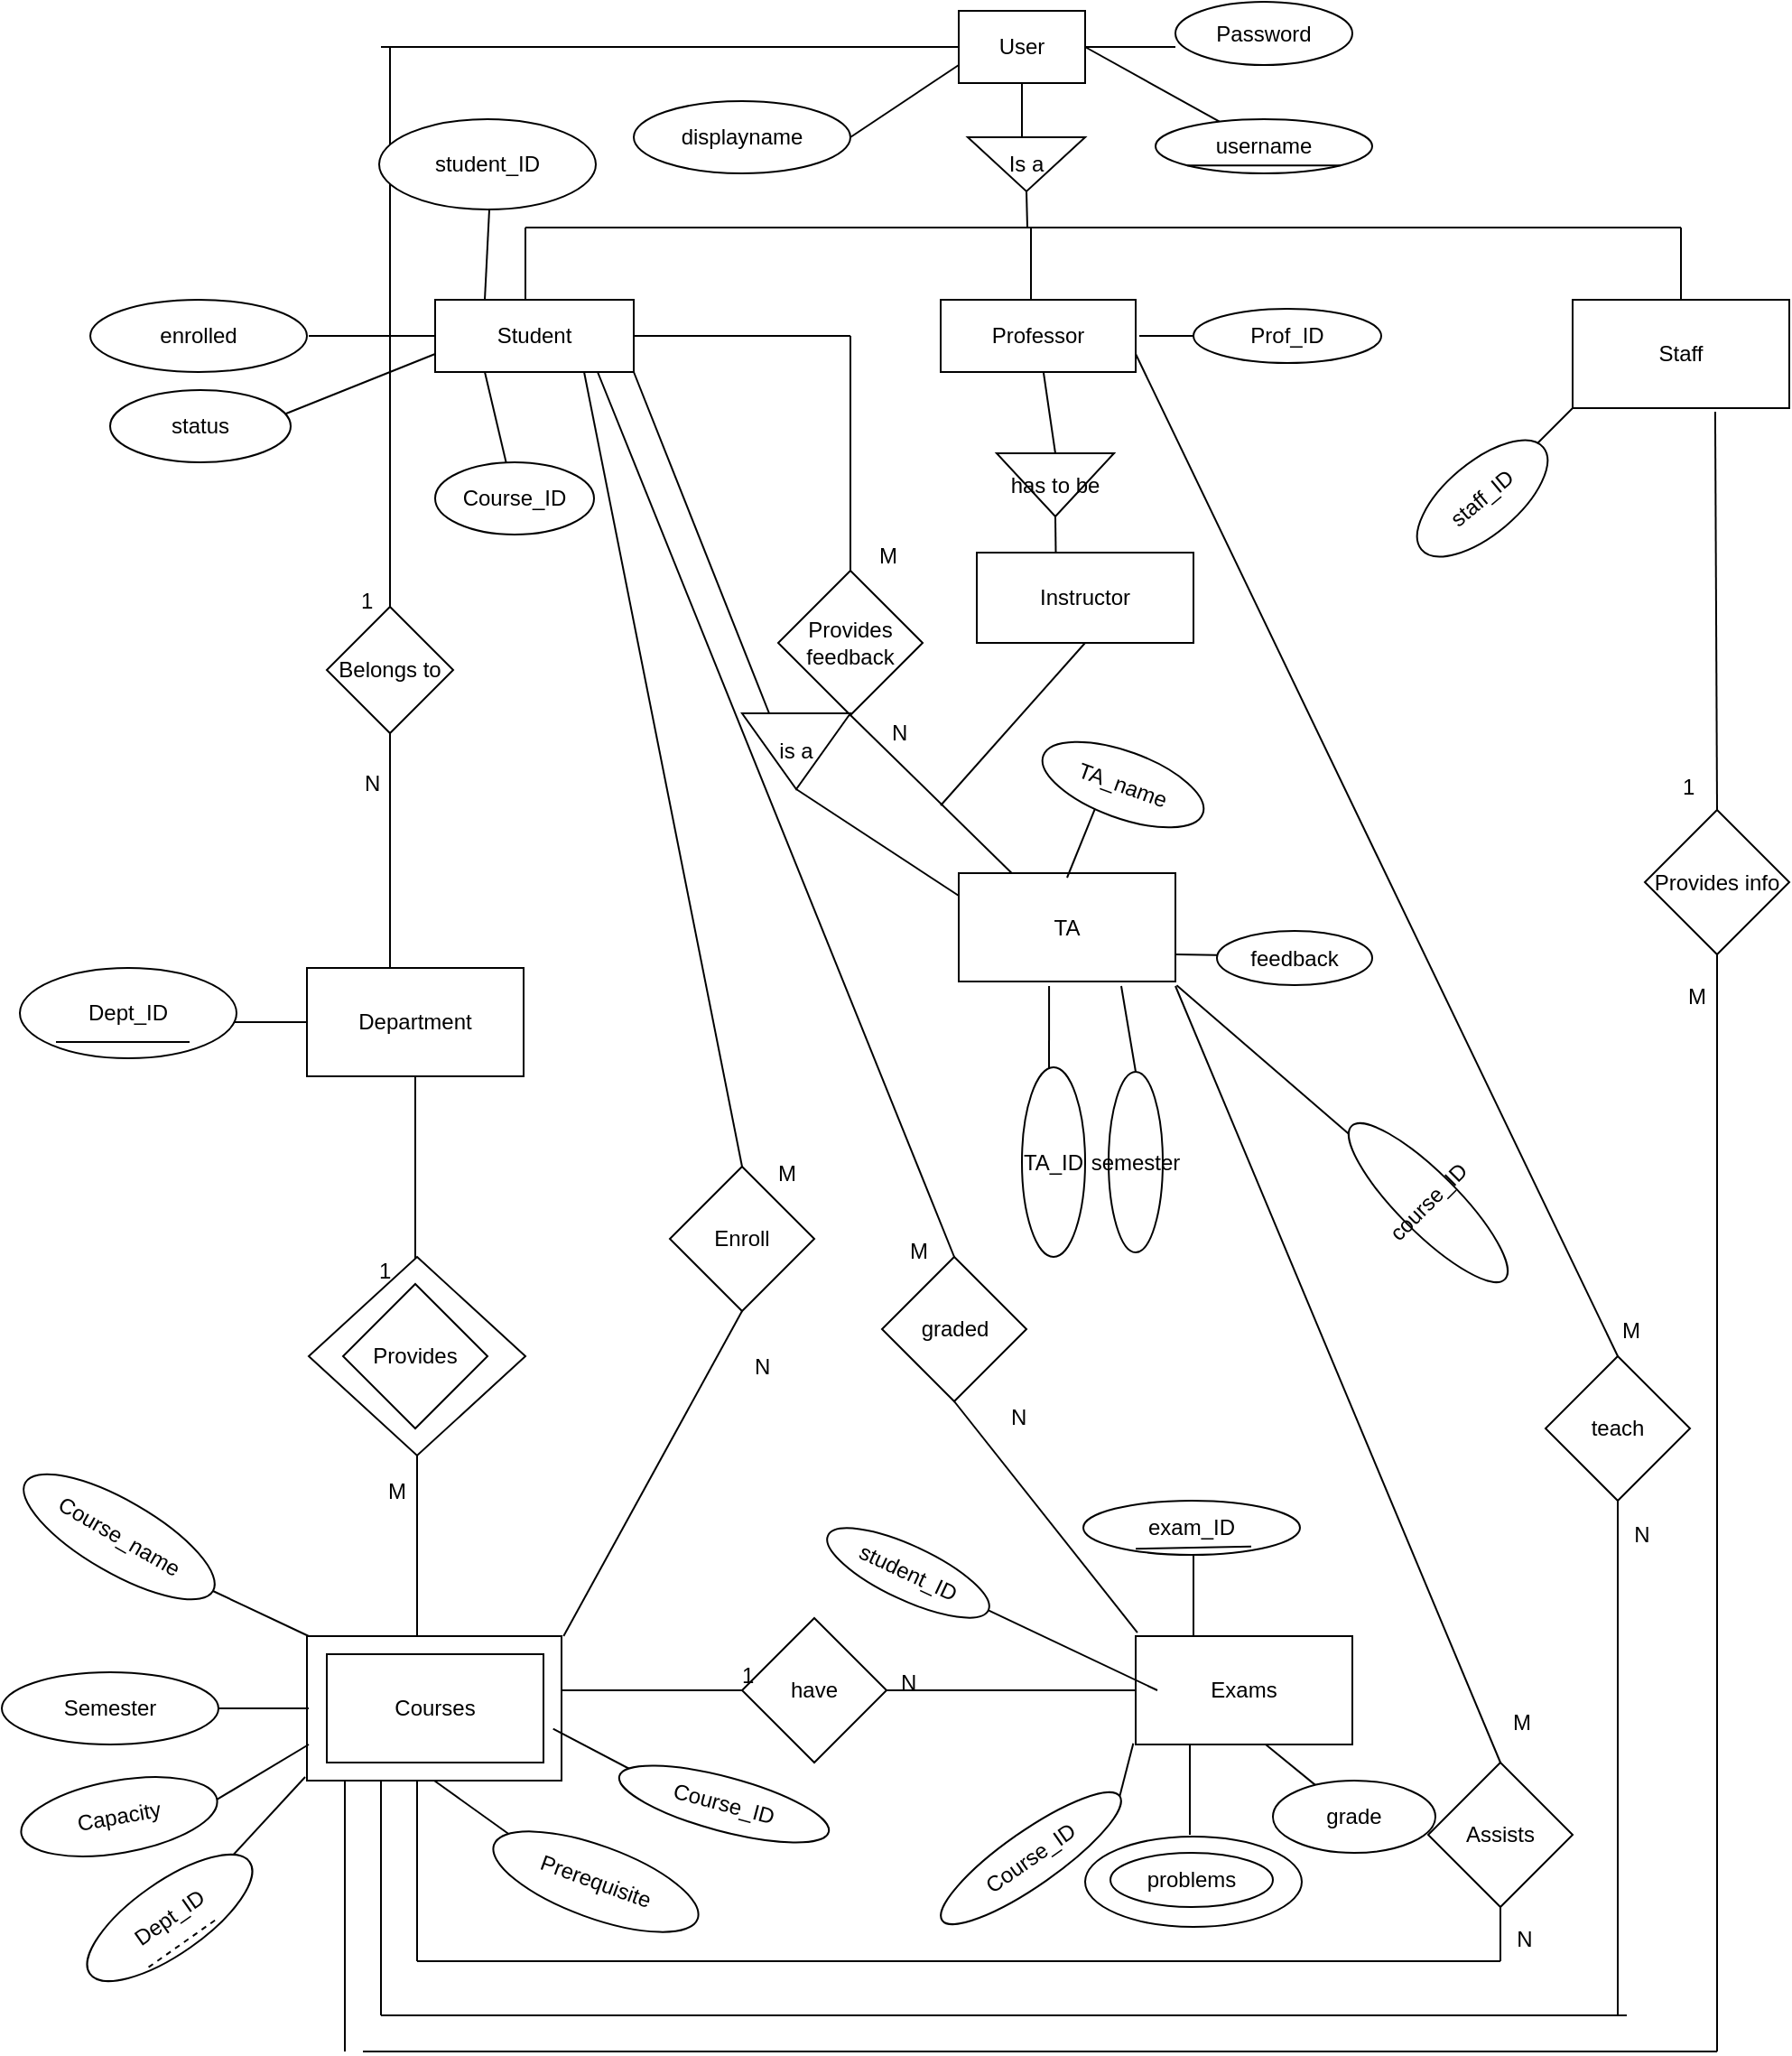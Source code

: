 <mxfile version="12.0.2" type="device" pages="1"><diagram id="WEy_BJbQU5-sIXtDyJSm" name="Page-1"><mxGraphModel dx="2286" dy="516" grid="1" gridSize="10" guides="1" tooltips="1" connect="1" arrows="1" fold="1" page="1" pageScale="1" pageWidth="827" pageHeight="1169" math="0" shadow="0"><root><mxCell id="0"/><mxCell id="1" parent="0"/><mxCell id="YPGWfAlQyB5T7CWJm4Ke-1" value="User" style="rounded=0;whiteSpace=wrap;html=1;" vertex="1" parent="1"><mxGeometry x="360" y="10" width="70" height="40" as="geometry"/></mxCell><mxCell id="YPGWfAlQyB5T7CWJm4Ke-2" value="" style="endArrow=none;html=1;entryX=0.5;entryY=1;entryDx=0;entryDy=0;" edge="1" parent="1" target="YPGWfAlQyB5T7CWJm4Ke-1"><mxGeometry width="50" height="50" relative="1" as="geometry"><mxPoint x="395" y="80" as="sourcePoint"/><mxPoint x="410" y="70" as="targetPoint"/></mxGeometry></mxCell><mxCell id="YPGWfAlQyB5T7CWJm4Ke-4" value="Is a" style="triangle;whiteSpace=wrap;html=1;direction=south;" vertex="1" parent="1"><mxGeometry x="365" y="80" width="65" height="30" as="geometry"/></mxCell><mxCell id="YPGWfAlQyB5T7CWJm4Ke-5" value="" style="endArrow=none;html=1;entryX=1;entryY=0.5;entryDx=0;entryDy=0;" edge="1" parent="1" target="YPGWfAlQyB5T7CWJm4Ke-4"><mxGeometry width="50" height="50" relative="1" as="geometry"><mxPoint x="398" y="130" as="sourcePoint"/><mxPoint x="410" y="140" as="targetPoint"/></mxGeometry></mxCell><mxCell id="YPGWfAlQyB5T7CWJm4Ke-6" value="" style="endArrow=none;html=1;" edge="1" parent="1"><mxGeometry width="50" height="50" relative="1" as="geometry"><mxPoint x="120" y="130" as="sourcePoint"/><mxPoint x="400" y="130" as="targetPoint"/></mxGeometry></mxCell><mxCell id="YPGWfAlQyB5T7CWJm4Ke-7" value="" style="endArrow=none;html=1;" edge="1" parent="1"><mxGeometry width="50" height="50" relative="1" as="geometry"><mxPoint x="760" y="130" as="sourcePoint"/><mxPoint x="400" y="130" as="targetPoint"/></mxGeometry></mxCell><mxCell id="YPGWfAlQyB5T7CWJm4Ke-8" value="" style="endArrow=none;html=1;" edge="1" parent="1"><mxGeometry width="50" height="50" relative="1" as="geometry"><mxPoint x="400" y="170" as="sourcePoint"/><mxPoint x="400" y="130" as="targetPoint"/></mxGeometry></mxCell><mxCell id="YPGWfAlQyB5T7CWJm4Ke-9" value="" style="endArrow=none;html=1;" edge="1" parent="1"><mxGeometry width="50" height="50" relative="1" as="geometry"><mxPoint x="120" y="170" as="sourcePoint"/><mxPoint x="120" y="130" as="targetPoint"/></mxGeometry></mxCell><mxCell id="YPGWfAlQyB5T7CWJm4Ke-12" value="Student" style="rounded=0;whiteSpace=wrap;html=1;" vertex="1" parent="1"><mxGeometry x="70" y="170" width="110" height="40" as="geometry"/></mxCell><mxCell id="YPGWfAlQyB5T7CWJm4Ke-13" value="Professor" style="rounded=0;whiteSpace=wrap;html=1;" vertex="1" parent="1"><mxGeometry x="350" y="170" width="108" height="40" as="geometry"/></mxCell><mxCell id="YPGWfAlQyB5T7CWJm4Ke-15" value="" style="endArrow=none;html=1;entryX=0;entryY=0.5;entryDx=0;entryDy=0;" edge="1" parent="1" target="YPGWfAlQyB5T7CWJm4Ke-1"><mxGeometry width="50" height="50" relative="1" as="geometry"><mxPoint x="40" y="30" as="sourcePoint"/><mxPoint x="120" y="230" as="targetPoint"/></mxGeometry></mxCell><mxCell id="YPGWfAlQyB5T7CWJm4Ke-16" value="" style="endArrow=none;html=1;exitX=0.5;exitY=0;exitDx=0;exitDy=0;" edge="1" parent="1" source="YPGWfAlQyB5T7CWJm4Ke-18"><mxGeometry width="50" height="50" relative="1" as="geometry"><mxPoint x="40" y="280" as="sourcePoint"/><mxPoint x="45" y="30" as="targetPoint"/></mxGeometry></mxCell><mxCell id="YPGWfAlQyB5T7CWJm4Ke-18" value="Belongs to" style="rhombus;whiteSpace=wrap;html=1;" vertex="1" parent="1"><mxGeometry x="10" y="340" width="70" height="70" as="geometry"/></mxCell><mxCell id="YPGWfAlQyB5T7CWJm4Ke-19" value="" style="endArrow=none;html=1;entryX=0.5;entryY=1;entryDx=0;entryDy=0;" edge="1" parent="1" target="YPGWfAlQyB5T7CWJm4Ke-18"><mxGeometry width="50" height="50" relative="1" as="geometry"><mxPoint x="45" y="550" as="sourcePoint"/><mxPoint x="60" y="360" as="targetPoint"/></mxGeometry></mxCell><mxCell id="YPGWfAlQyB5T7CWJm4Ke-22" value="Department" style="rounded=0;whiteSpace=wrap;html=1;" vertex="1" parent="1"><mxGeometry x="-1" y="540" width="120" height="60" as="geometry"/></mxCell><mxCell id="YPGWfAlQyB5T7CWJm4Ke-58" value="" style="endArrow=none;html=1;entryX=0.5;entryY=1;entryDx=0;entryDy=0;" edge="1" parent="1" target="YPGWfAlQyB5T7CWJm4Ke-22"><mxGeometry width="50" height="50" relative="1" as="geometry"><mxPoint x="59" y="710" as="sourcePoint"/><mxPoint x="80" y="610" as="targetPoint"/></mxGeometry></mxCell><mxCell id="YPGWfAlQyB5T7CWJm4Ke-59" value="" style="rhombus;whiteSpace=wrap;html=1;" vertex="1" parent="1"><mxGeometry y="700" width="120" height="110" as="geometry"/></mxCell><mxCell id="YPGWfAlQyB5T7CWJm4Ke-63" value="Provides" style="rhombus;whiteSpace=wrap;html=1;" vertex="1" parent="1"><mxGeometry x="19" y="715" width="80" height="80" as="geometry"/></mxCell><mxCell id="YPGWfAlQyB5T7CWJm4Ke-64" value="" style="endArrow=none;html=1;entryX=0.5;entryY=1;entryDx=0;entryDy=0;" edge="1" parent="1" target="YPGWfAlQyB5T7CWJm4Ke-59"><mxGeometry width="50" height="50" relative="1" as="geometry"><mxPoint x="60" y="910" as="sourcePoint"/><mxPoint x="90" y="850" as="targetPoint"/></mxGeometry></mxCell><mxCell id="YPGWfAlQyB5T7CWJm4Ke-65" value="Courses" style="rounded=0;whiteSpace=wrap;html=1;" vertex="1" parent="1"><mxGeometry x="-1" y="910" width="141" height="80" as="geometry"/></mxCell><mxCell id="YPGWfAlQyB5T7CWJm4Ke-66" value="" style="endArrow=none;html=1;entryX=0.75;entryY=1;entryDx=0;entryDy=0;exitX=0.5;exitY=0;exitDx=0;exitDy=0;" edge="1" parent="1" source="YPGWfAlQyB5T7CWJm4Ke-67" target="YPGWfAlQyB5T7CWJm4Ke-12"><mxGeometry width="50" height="50" relative="1" as="geometry"><mxPoint x="210" y="640" as="sourcePoint"/><mxPoint x="160" y="210" as="targetPoint"/></mxGeometry></mxCell><mxCell id="YPGWfAlQyB5T7CWJm4Ke-67" value="Enroll" style="rhombus;whiteSpace=wrap;html=1;" vertex="1" parent="1"><mxGeometry x="200" y="650" width="80" height="80" as="geometry"/></mxCell><mxCell id="YPGWfAlQyB5T7CWJm4Ke-68" value="" style="endArrow=none;html=1;entryX=0.5;entryY=1;entryDx=0;entryDy=0;exitX=1.008;exitY=0;exitDx=0;exitDy=0;exitPerimeter=0;" edge="1" parent="1" source="YPGWfAlQyB5T7CWJm4Ke-65" target="YPGWfAlQyB5T7CWJm4Ke-67"><mxGeometry width="50" height="50" relative="1" as="geometry"><mxPoint x="230" y="780" as="sourcePoint"/><mxPoint x="280" y="730" as="targetPoint"/></mxGeometry></mxCell><mxCell id="YPGWfAlQyB5T7CWJm4Ke-69" value="" style="endArrow=none;html=1;exitX=0;exitY=0.5;exitDx=0;exitDy=0;" edge="1" parent="1" source="YPGWfAlQyB5T7CWJm4Ke-76"><mxGeometry width="50" height="50" relative="1" as="geometry"><mxPoint x="340" y="690" as="sourcePoint"/><mxPoint x="160" y="210" as="targetPoint"/></mxGeometry></mxCell><mxCell id="YPGWfAlQyB5T7CWJm4Ke-70" value="" style="endArrow=none;html=1;" edge="1" parent="1"><mxGeometry width="50" height="50" relative="1" as="geometry"><mxPoint x="140" y="940" as="sourcePoint"/><mxPoint x="240" y="940" as="targetPoint"/></mxGeometry></mxCell><mxCell id="YPGWfAlQyB5T7CWJm4Ke-71" value="have" style="rhombus;whiteSpace=wrap;html=1;" vertex="1" parent="1"><mxGeometry x="240" y="900" width="80" height="80" as="geometry"/></mxCell><mxCell id="YPGWfAlQyB5T7CWJm4Ke-72" value="" style="endArrow=none;html=1;exitX=1;exitY=0.5;exitDx=0;exitDy=0;" edge="1" parent="1" source="YPGWfAlQyB5T7CWJm4Ke-71"><mxGeometry width="50" height="50" relative="1" as="geometry"><mxPoint x="470" y="970" as="sourcePoint"/><mxPoint x="460" y="940" as="targetPoint"/></mxGeometry></mxCell><mxCell id="YPGWfAlQyB5T7CWJm4Ke-73" value="Exams" style="rounded=0;whiteSpace=wrap;html=1;" vertex="1" parent="1"><mxGeometry x="458" y="910" width="120" height="60" as="geometry"/></mxCell><mxCell id="YPGWfAlQyB5T7CWJm4Ke-76" value="graded" style="rhombus;whiteSpace=wrap;html=1;direction=south;" vertex="1" parent="1"><mxGeometry x="317.5" y="700" width="80" height="80" as="geometry"/></mxCell><mxCell id="YPGWfAlQyB5T7CWJm4Ke-77" value="" style="endArrow=none;html=1;entryX=1;entryY=0.5;entryDx=0;entryDy=0;exitX=0.008;exitY=-0.033;exitDx=0;exitDy=0;exitPerimeter=0;" edge="1" parent="1" source="YPGWfAlQyB5T7CWJm4Ke-73" target="YPGWfAlQyB5T7CWJm4Ke-76"><mxGeometry width="50" height="50" relative="1" as="geometry"><mxPoint x="510" y="820" as="sourcePoint"/><mxPoint x="560" y="770" as="targetPoint"/></mxGeometry></mxCell><mxCell id="YPGWfAlQyB5T7CWJm4Ke-78" value="Courses" style="rounded=0;whiteSpace=wrap;html=1;" vertex="1" parent="1"><mxGeometry x="10" y="920" width="120" height="60" as="geometry"/></mxCell><mxCell id="YPGWfAlQyB5T7CWJm4Ke-79" value="" style="endArrow=none;html=1;exitX=0;exitY=0.5;exitDx=0;exitDy=0;" edge="1" parent="1" source="YPGWfAlQyB5T7CWJm4Ke-80" target="YPGWfAlQyB5T7CWJm4Ke-13"><mxGeometry width="50" height="50" relative="1" as="geometry"><mxPoint x="410" y="250" as="sourcePoint"/><mxPoint x="420" y="200" as="targetPoint"/></mxGeometry></mxCell><mxCell id="YPGWfAlQyB5T7CWJm4Ke-80" value="has to be" style="triangle;whiteSpace=wrap;html=1;direction=south;" vertex="1" parent="1"><mxGeometry x="381" y="255" width="65" height="35" as="geometry"/></mxCell><mxCell id="YPGWfAlQyB5T7CWJm4Ke-83" value="" style="endArrow=none;html=1;entryX=1;entryY=0.5;entryDx=0;entryDy=0;" edge="1" parent="1" target="YPGWfAlQyB5T7CWJm4Ke-80"><mxGeometry width="50" height="50" relative="1" as="geometry"><mxPoint x="414" y="330" as="sourcePoint"/><mxPoint x="450" y="330" as="targetPoint"/></mxGeometry></mxCell><mxCell id="YPGWfAlQyB5T7CWJm4Ke-84" value="Instructor" style="rounded=0;whiteSpace=wrap;html=1;" vertex="1" parent="1"><mxGeometry x="370" y="310" width="120" height="50" as="geometry"/></mxCell><mxCell id="YPGWfAlQyB5T7CWJm4Ke-85" value="" style="endArrow=none;html=1;entryX=1;entryY=0.5;entryDx=0;entryDy=0;" edge="1" parent="1" target="YPGWfAlQyB5T7CWJm4Ke-12"><mxGeometry width="50" height="50" relative="1" as="geometry"><mxPoint x="300" y="190" as="sourcePoint"/><mxPoint x="170" y="220" as="targetPoint"/></mxGeometry></mxCell><mxCell id="YPGWfAlQyB5T7CWJm4Ke-86" value="Provides feedback" style="rhombus;whiteSpace=wrap;html=1;" vertex="1" parent="1"><mxGeometry x="260" y="320" width="80" height="80" as="geometry"/></mxCell><mxCell id="YPGWfAlQyB5T7CWJm4Ke-87" value="" style="endArrow=none;html=1;entryX=0.5;entryY=1;entryDx=0;entryDy=0;" edge="1" parent="1" source="YPGWfAlQyB5T7CWJm4Ke-89" target="YPGWfAlQyB5T7CWJm4Ke-86"><mxGeometry width="50" height="50" relative="1" as="geometry"><mxPoint x="320" y="450" as="sourcePoint"/><mxPoint x="370" y="410" as="targetPoint"/></mxGeometry></mxCell><mxCell id="YPGWfAlQyB5T7CWJm4Ke-88" value="" style="endArrow=none;html=1;exitX=0.5;exitY=0;exitDx=0;exitDy=0;" edge="1" parent="1" source="YPGWfAlQyB5T7CWJm4Ke-86"><mxGeometry width="50" height="50" relative="1" as="geometry"><mxPoint x="280" y="280" as="sourcePoint"/><mxPoint x="300" y="190" as="targetPoint"/></mxGeometry></mxCell><mxCell id="YPGWfAlQyB5T7CWJm4Ke-89" value="TA" style="rounded=0;whiteSpace=wrap;html=1;" vertex="1" parent="1"><mxGeometry x="360" y="487.5" width="120" height="60" as="geometry"/></mxCell><mxCell id="YPGWfAlQyB5T7CWJm4Ke-90" value="" style="endArrow=none;html=1;entryX=0.5;entryY=1;entryDx=0;entryDy=0;" edge="1" parent="1" target="YPGWfAlQyB5T7CWJm4Ke-84"><mxGeometry width="50" height="50" relative="1" as="geometry"><mxPoint x="350" y="450" as="sourcePoint"/><mxPoint x="410" y="400" as="targetPoint"/></mxGeometry></mxCell><mxCell id="YPGWfAlQyB5T7CWJm4Ke-92" value="" style="endArrow=none;html=1;" edge="1" parent="1"><mxGeometry width="50" height="50" relative="1" as="geometry"><mxPoint x="60" y="1090" as="sourcePoint"/><mxPoint x="60" y="990" as="targetPoint"/></mxGeometry></mxCell><mxCell id="YPGWfAlQyB5T7CWJm4Ke-93" value="" style="endArrow=none;html=1;" edge="1" parent="1"><mxGeometry width="50" height="50" relative="1" as="geometry"><mxPoint x="660" y="1090" as="sourcePoint"/><mxPoint x="60" y="1090" as="targetPoint"/></mxGeometry></mxCell><mxCell id="YPGWfAlQyB5T7CWJm4Ke-94" value="Assists" style="rhombus;whiteSpace=wrap;html=1;" vertex="1" parent="1"><mxGeometry x="620" y="980" width="80" height="80" as="geometry"/></mxCell><mxCell id="YPGWfAlQyB5T7CWJm4Ke-95" value="" style="endArrow=none;html=1;entryX=0.5;entryY=1;entryDx=0;entryDy=0;" edge="1" parent="1" target="YPGWfAlQyB5T7CWJm4Ke-94"><mxGeometry width="50" height="50" relative="1" as="geometry"><mxPoint x="660" y="1090" as="sourcePoint"/><mxPoint x="700" y="1050" as="targetPoint"/></mxGeometry></mxCell><mxCell id="YPGWfAlQyB5T7CWJm4Ke-209" value="N" style="text;html=1;resizable=0;points=[];align=center;verticalAlign=middle;labelBackgroundColor=#ffffff;" vertex="1" connectable="0" parent="YPGWfAlQyB5T7CWJm4Ke-95"><mxGeometry x="-0.178" y="-13" relative="1" as="geometry"><mxPoint as="offset"/></mxGeometry></mxCell><mxCell id="YPGWfAlQyB5T7CWJm4Ke-96" value="" style="endArrow=none;html=1;exitX=0.5;exitY=0;exitDx=0;exitDy=0;" edge="1" parent="1" source="YPGWfAlQyB5T7CWJm4Ke-94"><mxGeometry width="50" height="50" relative="1" as="geometry"><mxPoint x="550" y="660" as="sourcePoint"/><mxPoint x="480" y="550" as="targetPoint"/></mxGeometry></mxCell><mxCell id="YPGWfAlQyB5T7CWJm4Ke-98" value="" style="endArrow=none;html=1;entryX=1;entryY=0.75;entryDx=0;entryDy=0;exitX=0.5;exitY=0;exitDx=0;exitDy=0;" edge="1" parent="1" source="YPGWfAlQyB5T7CWJm4Ke-99" target="YPGWfAlQyB5T7CWJm4Ke-13"><mxGeometry width="50" height="50" relative="1" as="geometry"><mxPoint x="670" y="630" as="sourcePoint"/><mxPoint x="590" y="300" as="targetPoint"/></mxGeometry></mxCell><mxCell id="YPGWfAlQyB5T7CWJm4Ke-214" value="M" style="text;html=1;resizable=0;points=[];align=center;verticalAlign=middle;labelBackgroundColor=#ffffff;" vertex="1" connectable="0" parent="YPGWfAlQyB5T7CWJm4Ke-98"><mxGeometry x="-0.966" y="-12" relative="1" as="geometry"><mxPoint as="offset"/></mxGeometry></mxCell><mxCell id="YPGWfAlQyB5T7CWJm4Ke-99" value="teach" style="rhombus;whiteSpace=wrap;html=1;" vertex="1" parent="1"><mxGeometry x="685" y="755" width="80" height="80" as="geometry"/></mxCell><mxCell id="YPGWfAlQyB5T7CWJm4Ke-100" value="" style="endArrow=none;html=1;entryX=0.5;entryY=1;entryDx=0;entryDy=0;" edge="1" parent="1" target="YPGWfAlQyB5T7CWJm4Ke-99"><mxGeometry width="50" height="50" relative="1" as="geometry"><mxPoint x="725" y="1120" as="sourcePoint"/><mxPoint x="730" y="760" as="targetPoint"/></mxGeometry></mxCell><mxCell id="YPGWfAlQyB5T7CWJm4Ke-216" value="N" style="text;html=1;resizable=0;points=[];align=center;verticalAlign=middle;labelBackgroundColor=#ffffff;" vertex="1" connectable="0" parent="YPGWfAlQyB5T7CWJm4Ke-100"><mxGeometry x="0.869" y="-13" relative="1" as="geometry"><mxPoint as="offset"/></mxGeometry></mxCell><mxCell id="YPGWfAlQyB5T7CWJm4Ke-101" value="" style="endArrow=none;html=1;" edge="1" parent="1"><mxGeometry width="50" height="50" relative="1" as="geometry"><mxPoint x="40" y="1120" as="sourcePoint"/><mxPoint x="730" y="1120" as="targetPoint"/></mxGeometry></mxCell><mxCell id="YPGWfAlQyB5T7CWJm4Ke-102" value="" style="endArrow=none;html=1;" edge="1" parent="1"><mxGeometry width="50" height="50" relative="1" as="geometry"><mxPoint x="40" y="1120" as="sourcePoint"/><mxPoint x="40" y="990" as="targetPoint"/></mxGeometry></mxCell><mxCell id="YPGWfAlQyB5T7CWJm4Ke-103" value="" style="endArrow=none;html=1;exitX=0.5;exitY=0;exitDx=0;exitDy=0;entryX=0.658;entryY=1.033;entryDx=0;entryDy=0;entryPerimeter=0;" edge="1" parent="1" source="YPGWfAlQyB5T7CWJm4Ke-104" target="YPGWfAlQyB5T7CWJm4Ke-105"><mxGeometry width="50" height="50" relative="1" as="geometry"><mxPoint x="690" y="300" as="sourcePoint"/><mxPoint x="765" y="230" as="targetPoint"/></mxGeometry></mxCell><mxCell id="YPGWfAlQyB5T7CWJm4Ke-104" value="Provides info" style="rhombus;whiteSpace=wrap;html=1;" vertex="1" parent="1"><mxGeometry x="740" y="452.5" width="80" height="80" as="geometry"/></mxCell><mxCell id="YPGWfAlQyB5T7CWJm4Ke-105" value="Staff" style="rounded=0;whiteSpace=wrap;html=1;" vertex="1" parent="1"><mxGeometry x="700" y="170" width="120" height="60" as="geometry"/></mxCell><mxCell id="YPGWfAlQyB5T7CWJm4Ke-106" value="" style="endArrow=none;html=1;exitX=0.5;exitY=0;exitDx=0;exitDy=0;" edge="1" parent="1" source="YPGWfAlQyB5T7CWJm4Ke-105"><mxGeometry width="50" height="50" relative="1" as="geometry"><mxPoint x="590" y="220" as="sourcePoint"/><mxPoint x="760" y="130" as="targetPoint"/></mxGeometry></mxCell><mxCell id="YPGWfAlQyB5T7CWJm4Ke-107" value="" style="endArrow=none;html=1;" edge="1" parent="1" target="YPGWfAlQyB5T7CWJm4Ke-104"><mxGeometry width="50" height="50" relative="1" as="geometry"><mxPoint x="780" y="1140" as="sourcePoint"/><mxPoint x="780" y="540" as="targetPoint"/></mxGeometry></mxCell><mxCell id="YPGWfAlQyB5T7CWJm4Ke-108" value="" style="endArrow=none;html=1;" edge="1" parent="1"><mxGeometry width="50" height="50" relative="1" as="geometry"><mxPoint x="20" y="1140" as="sourcePoint"/><mxPoint x="20" y="990" as="targetPoint"/></mxGeometry></mxCell><mxCell id="YPGWfAlQyB5T7CWJm4Ke-109" value="" style="endArrow=none;html=1;" edge="1" parent="1"><mxGeometry width="50" height="50" relative="1" as="geometry"><mxPoint x="30" y="1140" as="sourcePoint"/><mxPoint x="780" y="1140" as="targetPoint"/></mxGeometry></mxCell><mxCell id="YPGWfAlQyB5T7CWJm4Ke-111" value="" style="endArrow=none;html=1;exitX=1;exitY=0.5;exitDx=0;exitDy=0;" edge="1" parent="1" source="YPGWfAlQyB5T7CWJm4Ke-1"><mxGeometry width="50" height="50" relative="1" as="geometry"><mxPoint x="460" y="70" as="sourcePoint"/><mxPoint x="480" y="30" as="targetPoint"/></mxGeometry></mxCell><mxCell id="YPGWfAlQyB5T7CWJm4Ke-112" value="Password" style="ellipse;whiteSpace=wrap;html=1;" vertex="1" parent="1"><mxGeometry x="480" y="5" width="98" height="35" as="geometry"/></mxCell><mxCell id="YPGWfAlQyB5T7CWJm4Ke-113" value="" style="endArrow=none;html=1;entryX=1;entryY=0.5;entryDx=0;entryDy=0;" edge="1" parent="1" source="YPGWfAlQyB5T7CWJm4Ke-114" target="YPGWfAlQyB5T7CWJm4Ke-1"><mxGeometry width="50" height="50" relative="1" as="geometry"><mxPoint x="480" y="70" as="sourcePoint"/><mxPoint x="510" y="70" as="targetPoint"/></mxGeometry></mxCell><mxCell id="YPGWfAlQyB5T7CWJm4Ke-114" value="username" style="ellipse;whiteSpace=wrap;html=1;" vertex="1" parent="1"><mxGeometry x="469" y="70" width="120" height="30" as="geometry"/></mxCell><mxCell id="YPGWfAlQyB5T7CWJm4Ke-115" value="" style="endArrow=none;html=1;entryX=0;entryY=0.75;entryDx=0;entryDy=0;exitX=1;exitY=0.5;exitDx=0;exitDy=0;" edge="1" parent="1" source="YPGWfAlQyB5T7CWJm4Ke-116" target="YPGWfAlQyB5T7CWJm4Ke-1"><mxGeometry width="50" height="50" relative="1" as="geometry"><mxPoint x="310" y="70" as="sourcePoint"/><mxPoint x="330" y="60" as="targetPoint"/></mxGeometry></mxCell><mxCell id="YPGWfAlQyB5T7CWJm4Ke-116" value="displayname" style="ellipse;whiteSpace=wrap;html=1;" vertex="1" parent="1"><mxGeometry x="180" y="60" width="120" height="40" as="geometry"/></mxCell><mxCell id="YPGWfAlQyB5T7CWJm4Ke-117" value="" style="endArrow=none;html=1;exitX=0.25;exitY=0;exitDx=0;exitDy=0;" edge="1" parent="1" source="YPGWfAlQyB5T7CWJm4Ke-12"><mxGeometry width="50" height="50" relative="1" as="geometry"><mxPoint x="80" y="180" as="sourcePoint"/><mxPoint x="100" y="120" as="targetPoint"/></mxGeometry></mxCell><mxCell id="YPGWfAlQyB5T7CWJm4Ke-118" value="student_ID" style="ellipse;whiteSpace=wrap;html=1;" vertex="1" parent="1"><mxGeometry x="39" y="70" width="120" height="50" as="geometry"/></mxCell><mxCell id="YPGWfAlQyB5T7CWJm4Ke-120" value="" style="endArrow=none;html=1;entryX=0.25;entryY=1;entryDx=0;entryDy=0;" edge="1" parent="1" source="YPGWfAlQyB5T7CWJm4Ke-121" target="YPGWfAlQyB5T7CWJm4Ke-12"><mxGeometry width="50" height="50" relative="1" as="geometry"><mxPoint x="98" y="280" as="sourcePoint"/><mxPoint x="150" y="290" as="targetPoint"/></mxGeometry></mxCell><mxCell id="YPGWfAlQyB5T7CWJm4Ke-121" value="Course_ID" style="ellipse;whiteSpace=wrap;html=1;" vertex="1" parent="1"><mxGeometry x="70" y="260" width="88" height="40" as="geometry"/></mxCell><mxCell id="YPGWfAlQyB5T7CWJm4Ke-124" value="" style="endArrow=none;html=1;" edge="1" parent="1"><mxGeometry width="50" height="50" relative="1" as="geometry"><mxPoint y="190" as="sourcePoint"/><mxPoint x="70" y="190" as="targetPoint"/></mxGeometry></mxCell><mxCell id="YPGWfAlQyB5T7CWJm4Ke-125" value="enrolled" style="ellipse;whiteSpace=wrap;html=1;" vertex="1" parent="1"><mxGeometry x="-121" y="170" width="120" height="40" as="geometry"/></mxCell><mxCell id="YPGWfAlQyB5T7CWJm4Ke-126" value="" style="endArrow=none;html=1;" edge="1" parent="1"><mxGeometry width="50" height="50" relative="1" as="geometry"><mxPoint x="-30" y="240" as="sourcePoint"/><mxPoint x="70" y="200" as="targetPoint"/></mxGeometry></mxCell><mxCell id="YPGWfAlQyB5T7CWJm4Ke-127" value="status" style="ellipse;whiteSpace=wrap;html=1;" vertex="1" parent="1"><mxGeometry x="-110" y="220" width="100" height="40" as="geometry"/></mxCell><mxCell id="YPGWfAlQyB5T7CWJm4Ke-132" value="" style="endArrow=none;html=1;entryX=0;entryY=0.5;entryDx=0;entryDy=0;" edge="1" parent="1" target="YPGWfAlQyB5T7CWJm4Ke-22"><mxGeometry width="50" height="50" relative="1" as="geometry"><mxPoint x="-50" y="570" as="sourcePoint"/><mxPoint x="-40" y="570" as="targetPoint"/></mxGeometry></mxCell><mxCell id="YPGWfAlQyB5T7CWJm4Ke-133" value="Dept_ID" style="ellipse;whiteSpace=wrap;html=1;" vertex="1" parent="1"><mxGeometry x="-160" y="540" width="120" height="50" as="geometry"/></mxCell><mxCell id="YPGWfAlQyB5T7CWJm4Ke-136" value="" style="endArrow=none;html=1;" edge="1" parent="1"><mxGeometry width="50" height="50" relative="1" as="geometry"><mxPoint x="-80" y="950" as="sourcePoint"/><mxPoint y="950" as="targetPoint"/></mxGeometry></mxCell><mxCell id="YPGWfAlQyB5T7CWJm4Ke-138" value="Semester" style="ellipse;whiteSpace=wrap;html=1;" vertex="1" parent="1"><mxGeometry x="-170" y="930" width="120" height="40" as="geometry"/></mxCell><mxCell id="YPGWfAlQyB5T7CWJm4Ke-139" value="" style="endArrow=none;html=1;exitX=1;exitY=0.5;exitDx=0;exitDy=0;" edge="1" parent="1" source="YPGWfAlQyB5T7CWJm4Ke-140"><mxGeometry width="50" height="50" relative="1" as="geometry"><mxPoint x="-40" y="1000" as="sourcePoint"/><mxPoint y="970" as="targetPoint"/></mxGeometry></mxCell><mxCell id="YPGWfAlQyB5T7CWJm4Ke-140" value="Capacity" style="ellipse;whiteSpace=wrap;html=1;rotation=-10;" vertex="1" parent="1"><mxGeometry x="-160" y="990" width="110" height="40" as="geometry"/></mxCell><mxCell id="YPGWfAlQyB5T7CWJm4Ke-141" value="" style="endArrow=none;html=1;entryX=-0.007;entryY=0.975;entryDx=0;entryDy=0;entryPerimeter=0;" edge="1" parent="1" target="YPGWfAlQyB5T7CWJm4Ke-65"><mxGeometry width="50" height="50" relative="1" as="geometry"><mxPoint x="-50" y="1040" as="sourcePoint"/><mxPoint y="1020" as="targetPoint"/></mxGeometry></mxCell><mxCell id="YPGWfAlQyB5T7CWJm4Ke-142" value="Dept_ID" style="ellipse;whiteSpace=wrap;html=1;rotation=-35;" vertex="1" parent="1"><mxGeometry x="-131" y="1046" width="108" height="40" as="geometry"/></mxCell><mxCell id="YPGWfAlQyB5T7CWJm4Ke-143" value="" style="endArrow=none;html=1;entryX=0.5;entryY=1;entryDx=0;entryDy=0;exitX=0.053;exitY=0.297;exitDx=0;exitDy=0;exitPerimeter=0;" edge="1" parent="1" source="YPGWfAlQyB5T7CWJm4Ke-144" target="YPGWfAlQyB5T7CWJm4Ke-65"><mxGeometry width="50" height="50" relative="1" as="geometry"><mxPoint x="110" y="1020" as="sourcePoint"/><mxPoint x="150" y="1010" as="targetPoint"/></mxGeometry></mxCell><mxCell id="YPGWfAlQyB5T7CWJm4Ke-144" value="Prerequisite" style="ellipse;whiteSpace=wrap;html=1;rotation=20;" vertex="1" parent="1"><mxGeometry x="99" y="1026" width="120" height="40" as="geometry"/></mxCell><mxCell id="YPGWfAlQyB5T7CWJm4Ke-145" value="" style="endArrow=none;html=1;entryX=0.967;entryY=0.642;entryDx=0;entryDy=0;entryPerimeter=0;" edge="1" parent="1" target="YPGWfAlQyB5T7CWJm4Ke-65"><mxGeometry width="50" height="50" relative="1" as="geometry"><mxPoint x="190" y="990" as="sourcePoint"/><mxPoint x="150" y="970" as="targetPoint"/></mxGeometry></mxCell><mxCell id="YPGWfAlQyB5T7CWJm4Ke-146" value="Course_ID" style="ellipse;whiteSpace=wrap;html=1;rotation=15;" vertex="1" parent="1"><mxGeometry x="170" y="988" width="120" height="30" as="geometry"/></mxCell><mxCell id="YPGWfAlQyB5T7CWJm4Ke-147" value="" style="endArrow=none;html=1;exitX=0.007;exitY=0;exitDx=0;exitDy=0;exitPerimeter=0;entryX=1;entryY=0.5;entryDx=0;entryDy=0;" edge="1" parent="1" source="YPGWfAlQyB5T7CWJm4Ke-65" target="YPGWfAlQyB5T7CWJm4Ke-148"><mxGeometry width="50" height="50" relative="1" as="geometry"><mxPoint x="-80" y="910" as="sourcePoint"/><mxPoint x="-50" y="880" as="targetPoint"/></mxGeometry></mxCell><mxCell id="YPGWfAlQyB5T7CWJm4Ke-148" value="Course_name" style="ellipse;whiteSpace=wrap;html=1;rotation=30;" vertex="1" parent="1"><mxGeometry x="-165" y="835" width="120" height="40" as="geometry"/></mxCell><mxCell id="YPGWfAlQyB5T7CWJm4Ke-149" value="" style="endArrow=none;html=1;entryX=-0.011;entryY=0.989;entryDx=0;entryDy=0;entryPerimeter=0;exitX=1;exitY=0.5;exitDx=0;exitDy=0;" edge="1" parent="1" source="YPGWfAlQyB5T7CWJm4Ke-152" target="YPGWfAlQyB5T7CWJm4Ke-73"><mxGeometry width="50" height="50" relative="1" as="geometry"><mxPoint x="430" y="1000" as="sourcePoint"/><mxPoint x="420" y="980" as="targetPoint"/></mxGeometry></mxCell><mxCell id="YPGWfAlQyB5T7CWJm4Ke-152" value="Course_ID" style="ellipse;whiteSpace=wrap;html=1;rotation=-35;" vertex="1" parent="1"><mxGeometry x="340" y="1018" width="120" height="30" as="geometry"/></mxCell><mxCell id="YPGWfAlQyB5T7CWJm4Ke-153" value="" style="endArrow=none;html=1;" edge="1" parent="1"><mxGeometry width="50" height="50" relative="1" as="geometry"><mxPoint x="490" y="910" as="sourcePoint"/><mxPoint x="490" y="860" as="targetPoint"/></mxGeometry></mxCell><mxCell id="YPGWfAlQyB5T7CWJm4Ke-154" value="exam_ID" style="ellipse;whiteSpace=wrap;html=1;direction=west;" vertex="1" parent="1"><mxGeometry x="429" y="835" width="120" height="30" as="geometry"/></mxCell><mxCell id="YPGWfAlQyB5T7CWJm4Ke-155" value="" style="endArrow=none;html=1;entryX=0.25;entryY=1;entryDx=0;entryDy=0;" edge="1" parent="1" target="YPGWfAlQyB5T7CWJm4Ke-73"><mxGeometry width="50" height="50" relative="1" as="geometry"><mxPoint x="488" y="1020" as="sourcePoint"/><mxPoint x="530" y="1030" as="targetPoint"/></mxGeometry></mxCell><mxCell id="YPGWfAlQyB5T7CWJm4Ke-157" value="" style="endArrow=none;html=1;" edge="1" parent="1" source="YPGWfAlQyB5T7CWJm4Ke-160"><mxGeometry width="50" height="50" relative="1" as="geometry"><mxPoint x="560" y="1000" as="sourcePoint"/><mxPoint x="530" y="970" as="targetPoint"/></mxGeometry></mxCell><mxCell id="YPGWfAlQyB5T7CWJm4Ke-158" value="" style="ellipse;whiteSpace=wrap;html=1;" vertex="1" parent="1"><mxGeometry x="430" y="1021" width="120" height="50" as="geometry"/></mxCell><mxCell id="YPGWfAlQyB5T7CWJm4Ke-159" value="problems" style="ellipse;whiteSpace=wrap;html=1;" vertex="1" parent="1"><mxGeometry x="444" y="1030" width="90" height="30" as="geometry"/></mxCell><mxCell id="YPGWfAlQyB5T7CWJm4Ke-160" value="grade" style="ellipse;whiteSpace=wrap;html=1;" vertex="1" parent="1"><mxGeometry x="534" y="990" width="90" height="40" as="geometry"/></mxCell><mxCell id="YPGWfAlQyB5T7CWJm4Ke-162" value="" style="endArrow=none;html=1;entryX=1;entryY=0.5;entryDx=0;entryDy=0;" edge="1" parent="1" target="YPGWfAlQyB5T7CWJm4Ke-163"><mxGeometry width="50" height="50" relative="1" as="geometry"><mxPoint x="470" y="940" as="sourcePoint"/><mxPoint x="380" y="910" as="targetPoint"/></mxGeometry></mxCell><mxCell id="YPGWfAlQyB5T7CWJm4Ke-163" value="student_ID" style="ellipse;whiteSpace=wrap;html=1;rotation=25;" vertex="1" parent="1"><mxGeometry x="283" y="860" width="98" height="30" as="geometry"/></mxCell><mxCell id="YPGWfAlQyB5T7CWJm4Ke-164" value="" style="endArrow=none;html=1;entryX=0.417;entryY=1.042;entryDx=0;entryDy=0;entryPerimeter=0;" edge="1" parent="1" target="YPGWfAlQyB5T7CWJm4Ke-89"><mxGeometry width="50" height="50" relative="1" as="geometry"><mxPoint x="410" y="600" as="sourcePoint"/><mxPoint x="430" y="590" as="targetPoint"/></mxGeometry></mxCell><mxCell id="YPGWfAlQyB5T7CWJm4Ke-165" value="TA_ID" style="ellipse;whiteSpace=wrap;html=1;direction=south;" vertex="1" parent="1"><mxGeometry x="395" y="595" width="35" height="105" as="geometry"/></mxCell><mxCell id="YPGWfAlQyB5T7CWJm4Ke-166" value="" style="endArrow=none;html=1;entryX=0.393;entryY=0.988;entryDx=0;entryDy=0;entryPerimeter=0;" edge="1" parent="1" target="YPGWfAlQyB5T7CWJm4Ke-169"><mxGeometry width="50" height="50" relative="1" as="geometry"><mxPoint x="420" y="490" as="sourcePoint"/><mxPoint x="430" y="460" as="targetPoint"/></mxGeometry></mxCell><mxCell id="YPGWfAlQyB5T7CWJm4Ke-169" value="TA_name" style="ellipse;whiteSpace=wrap;html=1;rotation=20;" vertex="1" parent="1"><mxGeometry x="404" y="420" width="94" height="37" as="geometry"/></mxCell><mxCell id="YPGWfAlQyB5T7CWJm4Ke-170" value="" style="endArrow=none;html=1;exitX=1;exitY=0.75;exitDx=0;exitDy=0;" edge="1" parent="1" source="YPGWfAlQyB5T7CWJm4Ke-89"><mxGeometry width="50" height="50" relative="1" as="geometry"><mxPoint x="490" y="560" as="sourcePoint"/><mxPoint x="510" y="533" as="targetPoint"/></mxGeometry></mxCell><mxCell id="YPGWfAlQyB5T7CWJm4Ke-171" value="feedback" style="ellipse;whiteSpace=wrap;html=1;" vertex="1" parent="1"><mxGeometry x="503" y="519.5" width="86" height="30" as="geometry"/></mxCell><mxCell id="YPGWfAlQyB5T7CWJm4Ke-172" value="" style="endArrow=none;html=1;exitX=0;exitY=0.5;exitDx=0;exitDy=0;" edge="1" parent="1" source="YPGWfAlQyB5T7CWJm4Ke-173"><mxGeometry width="50" height="50" relative="1" as="geometry"><mxPoint x="450" y="600" as="sourcePoint"/><mxPoint x="450" y="550" as="targetPoint"/></mxGeometry></mxCell><mxCell id="YPGWfAlQyB5T7CWJm4Ke-173" value="semester" style="ellipse;whiteSpace=wrap;html=1;direction=south;" vertex="1" parent="1"><mxGeometry x="443" y="597.5" width="30" height="100" as="geometry"/></mxCell><mxCell id="YPGWfAlQyB5T7CWJm4Ke-174" value="" style="endArrow=none;html=1;" edge="1" parent="1"><mxGeometry width="50" height="50" relative="1" as="geometry"><mxPoint x="460" y="190" as="sourcePoint"/><mxPoint x="510" y="190" as="targetPoint"/></mxGeometry></mxCell><mxCell id="YPGWfAlQyB5T7CWJm4Ke-175" value="Prof_ID" style="ellipse;whiteSpace=wrap;html=1;" vertex="1" parent="1"><mxGeometry x="490" y="175" width="104" height="30" as="geometry"/></mxCell><mxCell id="YPGWfAlQyB5T7CWJm4Ke-176" value="" style="endArrow=none;html=1;" edge="1" parent="1"><mxGeometry width="50" height="50" relative="1" as="geometry"><mxPoint x="660" y="270" as="sourcePoint"/><mxPoint x="700" y="230" as="targetPoint"/></mxGeometry></mxCell><mxCell id="YPGWfAlQyB5T7CWJm4Ke-177" value="staff_ID" style="ellipse;whiteSpace=wrap;html=1;rotation=-40;" vertex="1" parent="1"><mxGeometry x="606" y="260" width="88" height="40" as="geometry"/></mxCell><mxCell id="YPGWfAlQyB5T7CWJm4Ke-180" value="" style="endArrow=none;html=1;" edge="1" parent="1"><mxGeometry width="50" height="50" relative="1" as="geometry"><mxPoint x="-140" y="581" as="sourcePoint"/><mxPoint x="-66" y="581" as="targetPoint"/></mxGeometry></mxCell><mxCell id="YPGWfAlQyB5T7CWJm4Ke-181" value="" style="endArrow=none;html=1;exitX=0;exitY=1;exitDx=0;exitDy=0;entryX=1;entryY=1;entryDx=0;entryDy=0;" edge="1" parent="1" source="YPGWfAlQyB5T7CWJm4Ke-114" target="YPGWfAlQyB5T7CWJm4Ke-114"><mxGeometry width="50" height="50" relative="1" as="geometry"><mxPoint x="510" y="130" as="sourcePoint"/><mxPoint x="560" y="80" as="targetPoint"/></mxGeometry></mxCell><mxCell id="YPGWfAlQyB5T7CWJm4Ke-182" value="" style="endArrow=none;html=1;exitX=0.758;exitY=0.111;exitDx=0;exitDy=0;exitPerimeter=0;entryX=0.225;entryY=0.156;entryDx=0;entryDy=0;entryPerimeter=0;" edge="1" parent="1" source="YPGWfAlQyB5T7CWJm4Ke-154" target="YPGWfAlQyB5T7CWJm4Ke-154"><mxGeometry width="50" height="50" relative="1" as="geometry"><mxPoint x="470" y="890" as="sourcePoint"/><mxPoint x="520" y="840" as="targetPoint"/></mxGeometry></mxCell><mxCell id="YPGWfAlQyB5T7CWJm4Ke-183" value="" style="endArrow=none;html=1;entryX=1.006;entryY=1.036;entryDx=0;entryDy=0;entryPerimeter=0;" edge="1" parent="1" source="YPGWfAlQyB5T7CWJm4Ke-184" target="YPGWfAlQyB5T7CWJm4Ke-89"><mxGeometry width="50" height="50" relative="1" as="geometry"><mxPoint x="560" y="640" as="sourcePoint"/><mxPoint x="590" y="620" as="targetPoint"/></mxGeometry></mxCell><mxCell id="YPGWfAlQyB5T7CWJm4Ke-184" value="course_ID" style="ellipse;whiteSpace=wrap;html=1;direction=south;rotation=-45;" vertex="1" parent="1"><mxGeometry x="603.5" y="610" width="33" height="120" as="geometry"/></mxCell><mxCell id="YPGWfAlQyB5T7CWJm4Ke-185" value="" style="endArrow=none;html=1;exitX=1;exitY=0.5;exitDx=0;exitDy=0;" edge="1" parent="1" source="YPGWfAlQyB5T7CWJm4Ke-186"><mxGeometry width="50" height="50" relative="1" as="geometry"><mxPoint x="280" y="440" as="sourcePoint"/><mxPoint x="360" y="500" as="targetPoint"/></mxGeometry></mxCell><mxCell id="YPGWfAlQyB5T7CWJm4Ke-186" value="is a" style="triangle;whiteSpace=wrap;html=1;direction=south;" vertex="1" parent="1"><mxGeometry x="240" y="399" width="60" height="42" as="geometry"/></mxCell><mxCell id="YPGWfAlQyB5T7CWJm4Ke-188" value="" style="endArrow=none;html=1;exitX=0;exitY=0.75;exitDx=0;exitDy=0;" edge="1" parent="1" source="YPGWfAlQyB5T7CWJm4Ke-186"><mxGeometry width="50" height="50" relative="1" as="geometry"><mxPoint x="210" y="320" as="sourcePoint"/><mxPoint x="180" y="210" as="targetPoint"/></mxGeometry></mxCell><mxCell id="YPGWfAlQyB5T7CWJm4Ke-190" value="1" style="text;html=1;resizable=0;points=[];autosize=1;align=left;verticalAlign=top;spacingTop=-4;" vertex="1" parent="1"><mxGeometry x="27" y="327" width="20" height="20" as="geometry"/></mxCell><mxCell id="YPGWfAlQyB5T7CWJm4Ke-191" value="N" style="text;html=1;resizable=0;points=[];autosize=1;align=left;verticalAlign=top;spacingTop=-4;" vertex="1" parent="1"><mxGeometry x="29" y="428" width="20" height="20" as="geometry"/></mxCell><mxCell id="YPGWfAlQyB5T7CWJm4Ke-195" value="1" style="text;html=1;resizable=0;points=[];autosize=1;align=left;verticalAlign=top;spacingTop=-4;" vertex="1" parent="1"><mxGeometry x="37" y="698" width="20" height="20" as="geometry"/></mxCell><mxCell id="YPGWfAlQyB5T7CWJm4Ke-204" value="M" style="text;html=1;resizable=0;points=[];autosize=1;align=left;verticalAlign=top;spacingTop=-4;" vertex="1" parent="1"><mxGeometry x="42" y="820" width="30" height="20" as="geometry"/></mxCell><mxCell id="YPGWfAlQyB5T7CWJm4Ke-205" value="1" style="text;html=1;resizable=0;points=[];autosize=1;align=left;verticalAlign=top;spacingTop=-4;" vertex="1" parent="1"><mxGeometry x="238" y="922" width="20" height="20" as="geometry"/></mxCell><mxCell id="YPGWfAlQyB5T7CWJm4Ke-206" value="N" style="text;html=1;resizable=0;points=[];autosize=1;align=left;verticalAlign=top;spacingTop=-4;" vertex="1" parent="1"><mxGeometry x="326" y="926" width="20" height="20" as="geometry"/></mxCell><mxCell id="YPGWfAlQyB5T7CWJm4Ke-207" value="M" style="text;html=1;resizable=0;points=[];autosize=1;align=left;verticalAlign=top;spacingTop=-4;" vertex="1" parent="1"><mxGeometry x="665" y="948" width="30" height="20" as="geometry"/></mxCell><mxCell id="YPGWfAlQyB5T7CWJm4Ke-210" value="M" style="text;html=1;resizable=0;points=[];autosize=1;align=left;verticalAlign=top;spacingTop=-4;" vertex="1" parent="1"><mxGeometry x="258" y="644" width="30" height="20" as="geometry"/></mxCell><mxCell id="YPGWfAlQyB5T7CWJm4Ke-211" value="N" style="text;html=1;resizable=0;points=[];autosize=1;align=left;verticalAlign=top;spacingTop=-4;" vertex="1" parent="1"><mxGeometry x="245" y="751" width="20" height="20" as="geometry"/></mxCell><mxCell id="YPGWfAlQyB5T7CWJm4Ke-212" value="M" style="text;html=1;resizable=0;points=[];autosize=1;align=left;verticalAlign=top;spacingTop=-4;" vertex="1" parent="1"><mxGeometry x="331" y="687" width="30" height="20" as="geometry"/></mxCell><mxCell id="YPGWfAlQyB5T7CWJm4Ke-213" value="N" style="text;html=1;resizable=0;points=[];autosize=1;align=left;verticalAlign=top;spacingTop=-4;" vertex="1" parent="1"><mxGeometry x="387" y="779" width="20" height="20" as="geometry"/></mxCell><mxCell id="YPGWfAlQyB5T7CWJm4Ke-218" value="1" style="text;html=1;resizable=0;points=[];autosize=1;align=left;verticalAlign=top;spacingTop=-4;" vertex="1" parent="1"><mxGeometry x="759" y="430" width="20" height="20" as="geometry"/></mxCell><mxCell id="YPGWfAlQyB5T7CWJm4Ke-219" value="M" style="text;html=1;resizable=0;points=[];autosize=1;align=left;verticalAlign=top;spacingTop=-4;" vertex="1" parent="1"><mxGeometry x="762" y="546" width="30" height="20" as="geometry"/></mxCell><mxCell id="YPGWfAlQyB5T7CWJm4Ke-220" value="M" style="text;html=1;resizable=0;points=[];autosize=1;align=left;verticalAlign=top;spacingTop=-4;" vertex="1" parent="1"><mxGeometry x="314" y="302" width="30" height="20" as="geometry"/></mxCell><mxCell id="YPGWfAlQyB5T7CWJm4Ke-222" value="N" style="text;html=1;resizable=0;points=[];autosize=1;align=left;verticalAlign=top;spacingTop=-4;" vertex="1" parent="1"><mxGeometry x="321" y="400" width="20" height="20" as="geometry"/></mxCell><mxCell id="YPGWfAlQyB5T7CWJm4Ke-226" value="" style="endArrow=none;dashed=1;html=1;exitX=0.266;exitY=0.892;exitDx=0;exitDy=0;exitPerimeter=0;" edge="1" parent="1" source="YPGWfAlQyB5T7CWJm4Ke-142"><mxGeometry width="50" height="50" relative="1" as="geometry"><mxPoint x="-90" y="1110" as="sourcePoint"/><mxPoint x="-50" y="1066" as="targetPoint"/></mxGeometry></mxCell></root></mxGraphModel></diagram></mxfile>